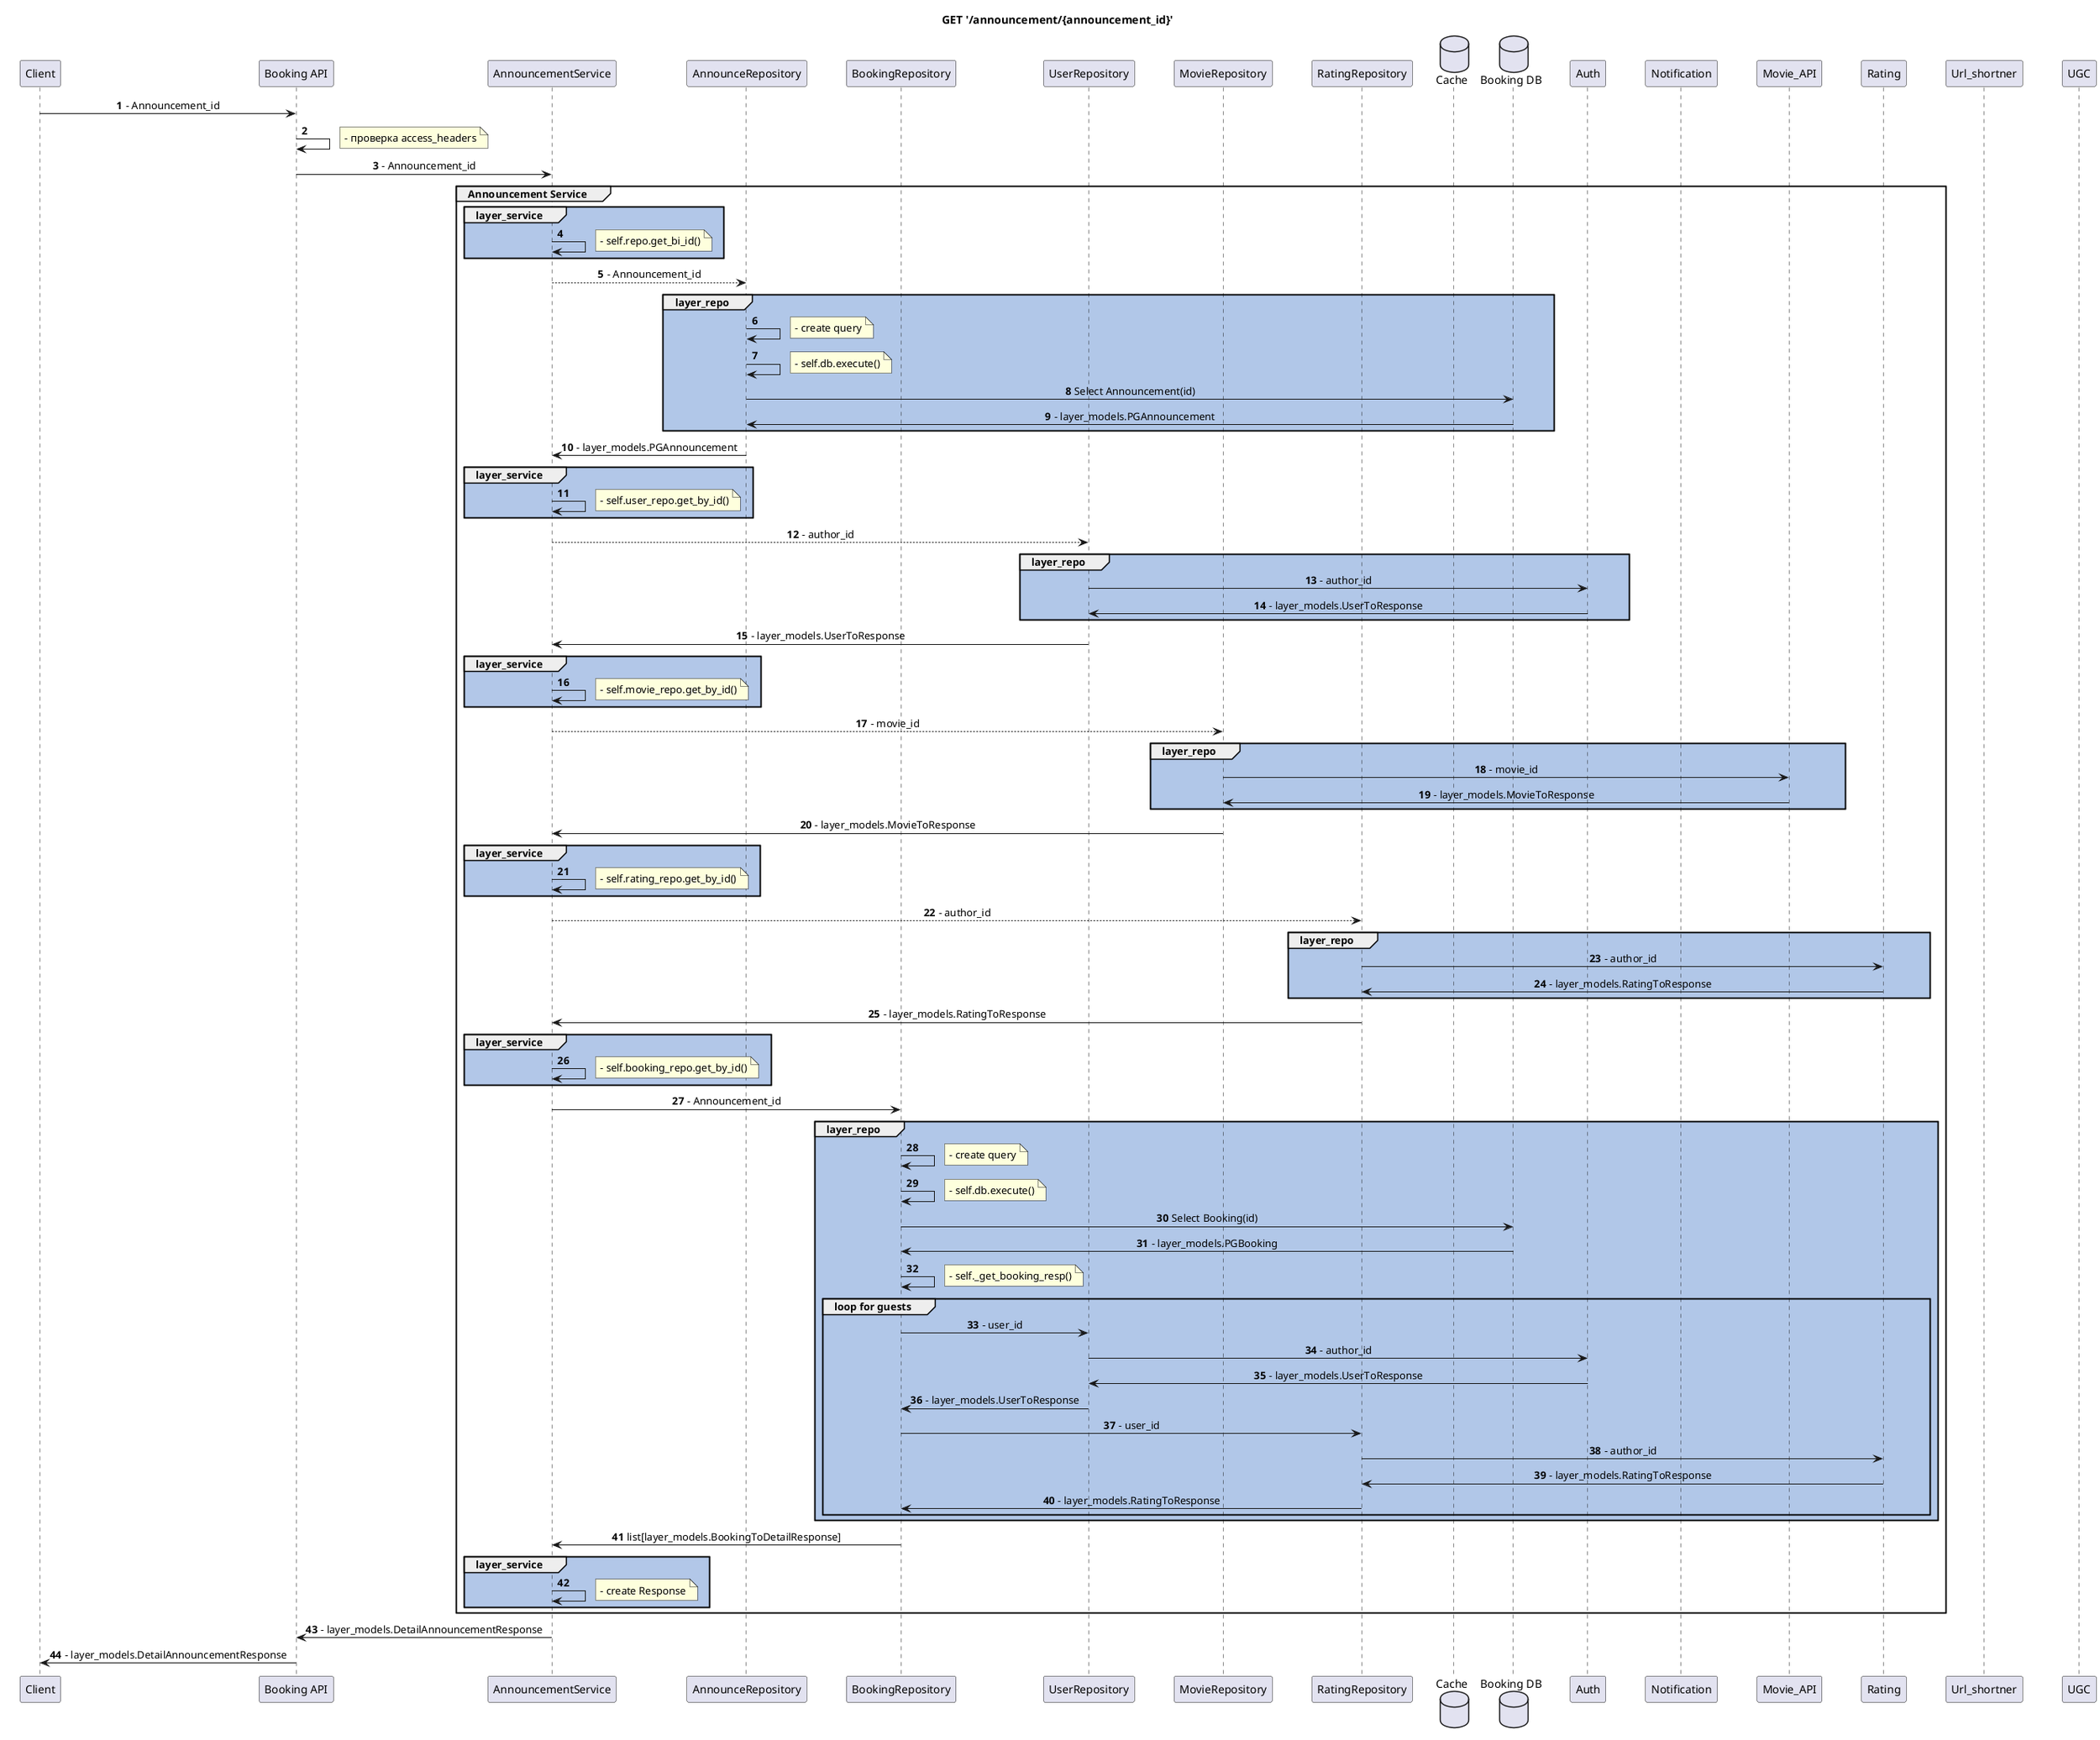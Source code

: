 @startuml layers
' !theme materia
autonumber
skinparam sequence {
    ParticipantPadding 20
    MessageAlign center
}

title GET '/announcement/{announcement_id}'

participant Client as Client
participant "Booking API" as API
participant "AnnouncementService" as Service
participant "AnnounceRepository" as AnnounceRepo
participant "BookingRepository" as BookingRepo
participant "UserRepository" as UserRepo
participant "MovieRepository" as MovieRepo
participant "RatingRepository" as RatingRepo
database "Cache" as Cache_Service
database "Booking DB" as DB_Booking
participant DB_Booking
participant Auth
participant Notification
participant Movie_API
participant Rating
participant Url_shortner
participant UGC

Client -> API: - Announcement_id
API -> API:
note right
    - проверка access_headers
end note
API -> Service: - Announcement_id

group Announcement Service

    group #B2C7E8 layer_service
        Service -> Service
        note right
            - self.repo.get_bi_id()
        end note
        end group

        Service --> AnnounceRepo: - Announcement_id

        group #B1C7E8 layer_repo
            AnnounceRepo -> AnnounceRepo
            note right
                - create query
            end note

            AnnounceRepo -> AnnounceRepo
            note right
                - self.db.execute()
            end note

            AnnounceRepo -> DB_Booking: Select Announcement(id)
            DB_Booking -> AnnounceRepo: - layer_models.PGAnnouncement
            end group
            AnnounceRepo -> Service: - layer_models.PGAnnouncement
            ' User
            group #B2C7E8 layer_service
                Service -> Service
                note right
                    - self.user_repo.get_by_id()
                end note
                end group

                Service --> UserRepo: - author_id

                group #B1C7E8 layer_repo
                    UserRepo -> Auth: - author_id
                    Auth -> UserRepo: - layer_models.UserToResponse
                    end group

                    UserRepo -> Service: - layer_models.UserToResponse

                    group #B2C7E8 layer_service
                        Service -> Service
                        note right
                            - self.movie_repo.get_by_id()
                        end note
                        end group

                        Service --> MovieRepo: - movie_id

                        group #B1C7E8 layer_repo
                            MovieRepo -> Movie_API: - movie_id
                            Movie_API -> MovieRepo: - layer_models.MovieToResponse
                            end group
                            MovieRepo -> Service: - layer_models.MovieToResponse

                            group #B2C7E8 layer_service
                                Service -> Service
                                note right
                                    - self.rating_repo.get_by_id()
                                end note
                                end group

                                Service --> RatingRepo: - author_id

                                group #B1C7E8 layer_repo
                                    RatingRepo -> Rating: - author_id
                                    Rating -> RatingRepo: - layer_models.RatingToResponse
                                    end group



                                    RatingRepo -> Service: - layer_models.RatingToResponse

                                    group #B2C7E8 layer_service
                                        Service -> Service
                                        note right
                                            - self.booking_repo.get_by_id()
                                        end note
                                        end group

                                        Service -> BookingRepo: - Announcement_id

                                        group #B1C7E8 layer_repo
                                            BookingRepo -> BookingRepo
                                            note right
                                                - create query
                                            end note

                                            BookingRepo -> BookingRepo
                                            note right
                                                - self.db.execute()
                                            end note

                                            BookingRepo -> DB_Booking: Select Booking(id)
                                            DB_Booking -> BookingRepo: - layer_models.PGBooking

                                            BookingRepo -> BookingRepo
                                            note right
                                                - self._get_booking_resp()
                                            end note

                                            group loop for guests
                                                BookingRepo -> UserRepo: - user_id
                                                UserRepo -> Auth: - author_id
                                                Auth -> UserRepo: - layer_models.UserToResponse
                                                UserRepo -> BookingRepo: - layer_models.UserToResponse

                                                BookingRepo -> RatingRepo: - user_id
                                                RatingRepo -> Rating: - author_id
                                                Rating -> RatingRepo: - layer_models.RatingToResponse
                                                RatingRepo -> BookingRepo: - layer_models.RatingToResponse
                                                end group
                                                end group

                                                BookingRepo -> Service: list[layer_models.BookingToDetailResponse]

                                                group #B2C7E8 layer_service
                                                    Service -> Service
                                                    note right
                                                        - create Response
                                                    end note

                                                    end group
                                                    end group

                                                    Service -> API: - layer_models.DetailAnnouncementResponse

                                                    API -> Client: - layer_models.DetailAnnouncementResponse
                                                    @enduml